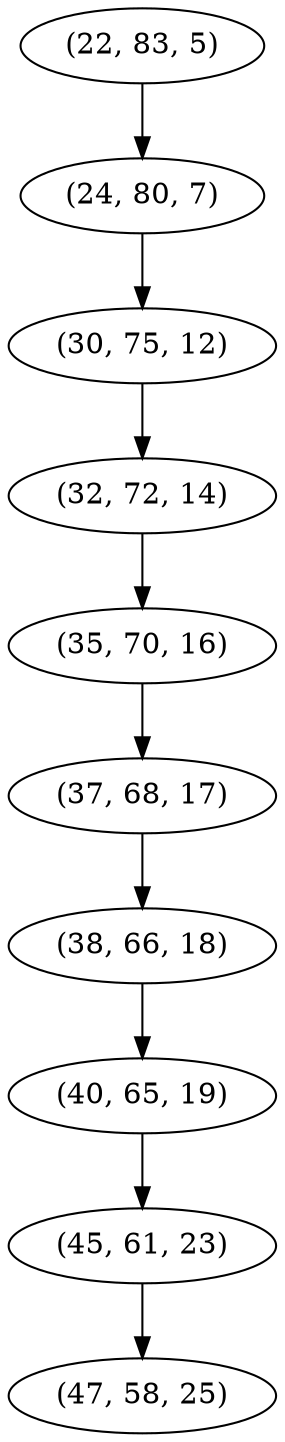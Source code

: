 digraph tree {
    "(22, 83, 5)";
    "(24, 80, 7)";
    "(30, 75, 12)";
    "(32, 72, 14)";
    "(35, 70, 16)";
    "(37, 68, 17)";
    "(38, 66, 18)";
    "(40, 65, 19)";
    "(45, 61, 23)";
    "(47, 58, 25)";
    "(22, 83, 5)" -> "(24, 80, 7)";
    "(24, 80, 7)" -> "(30, 75, 12)";
    "(30, 75, 12)" -> "(32, 72, 14)";
    "(32, 72, 14)" -> "(35, 70, 16)";
    "(35, 70, 16)" -> "(37, 68, 17)";
    "(37, 68, 17)" -> "(38, 66, 18)";
    "(38, 66, 18)" -> "(40, 65, 19)";
    "(40, 65, 19)" -> "(45, 61, 23)";
    "(45, 61, 23)" -> "(47, 58, 25)";
}
